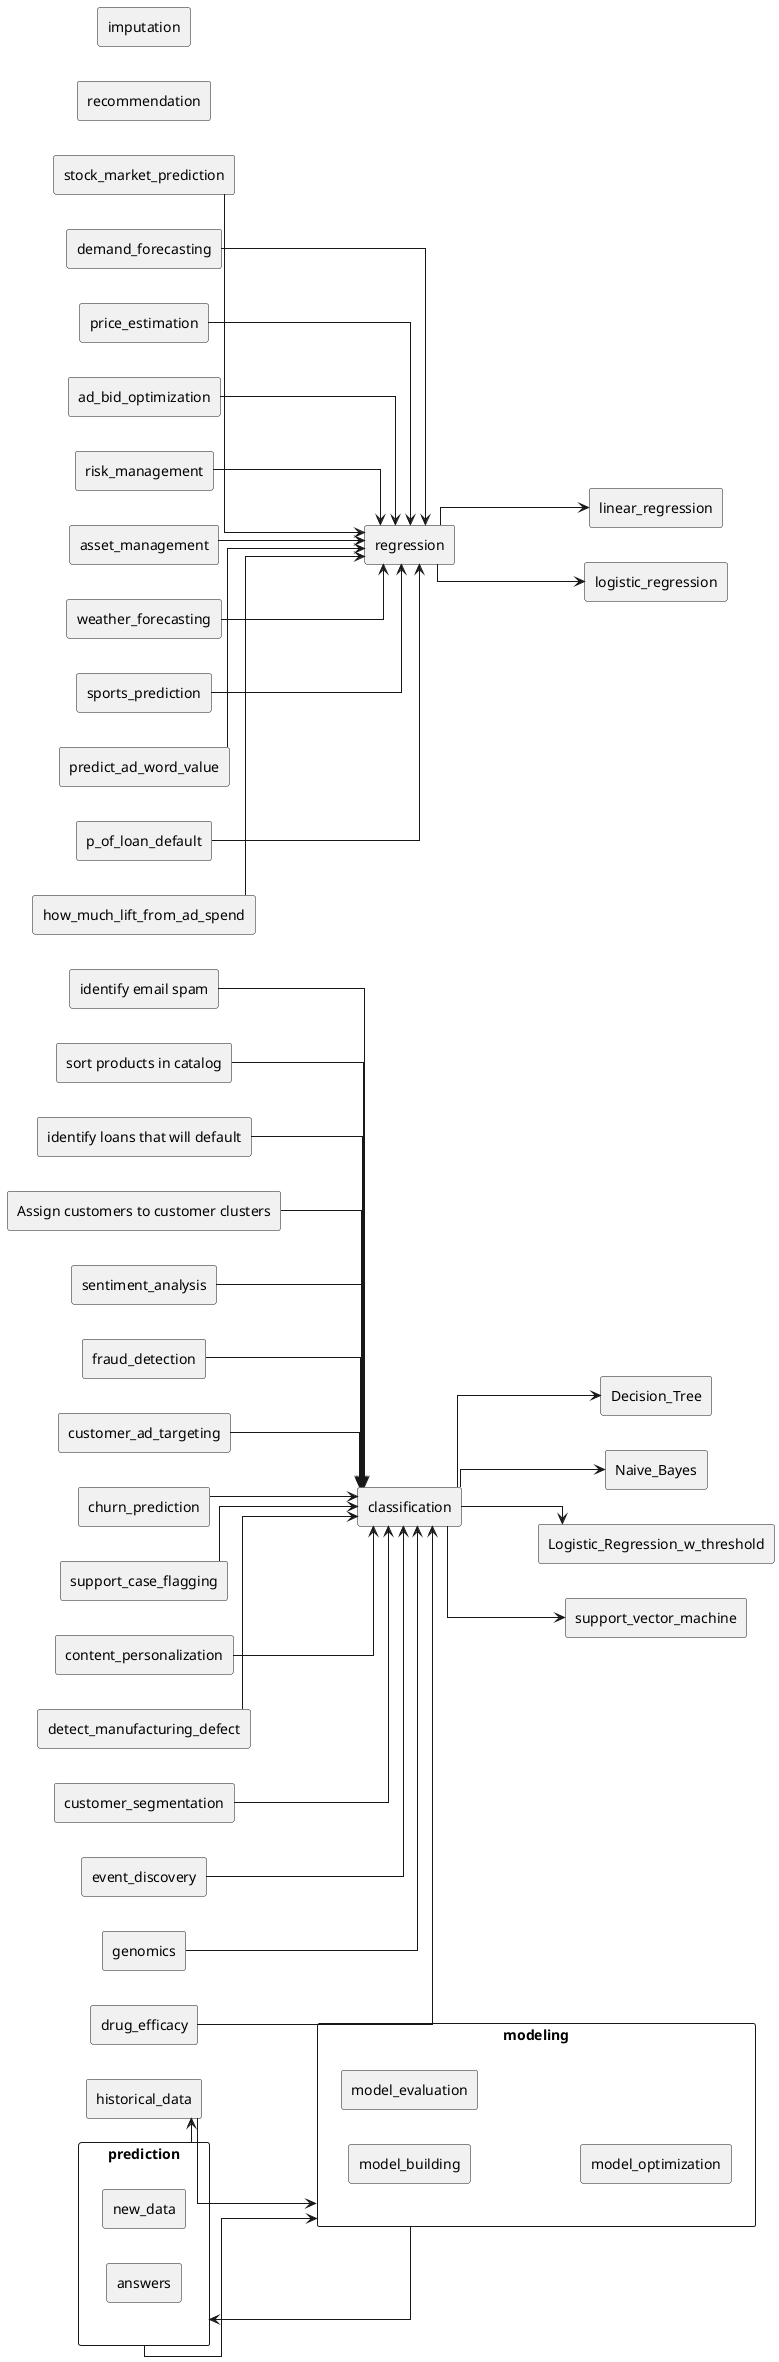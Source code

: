 @startuml
'https://plantuml.com/sequence-diagram
left to right direction
skinparam linetype ortho
' autonumber

rectangle "identify email spam" as spam
rectangle "sort products in catalog" as product_catalog
rectangle "identify loans that will default" as loan_default
rectangle "Assign customers to customer clusters" as customer_clustering
rectangle sentiment_analysis
rectangle fraud_detection
rectangle customer_ad_targeting
rectangle churn_prediction
rectangle support_case_flagging
rectangle content_personalization
rectangle detect_manufacturing_defect
rectangle customer_segmentation
rectangle event_discovery
rectangle genomics
rectangle drug_efficacy

rectangle classification
rectangle regression
rectangle recommendation
rectangle imputation

rectangle Decision_Tree
rectangle Naive_Bayes
rectangle Logistic_Regression_w_threshold
rectangle support_vector_machine

spam --> classification
product_catalog --> classification
loan_default --> classification
customer_clustering --> classification
sentiment_analysis --> classification
fraud_detection --> classification
customer_ad_targeting --> classification
churn_prediction --> classification
support_case_flagging --> classification
content_personalization --> classification
detect_manufacturing_defect --> classification
customer_segmentation --> classification
event_discovery --> classification
genomics --> classification
drug_efficacy --> classification



classification --> Decision_Tree
classification --> Naive_Bayes
classification --> Logistic_Regression_w_threshold
classification --> support_vector_machine


rectangle stock_market_prediction
rectangle demand_forecasting
rectangle price_estimation
rectangle ad_bid_optimization
rectangle risk_management
rectangle asset_management
rectangle weather_forecasting
rectangle sports_prediction
rectangle predict_ad_word_value
rectangle p_of_loan_default
rectangle how_much_lift_from_ad_spend

rectangle linear_regression
rectangle logistic_regression


stock_market_prediction --> regression
demand_forecasting --> regression
price_estimation --> regression
ad_bid_optimization --> regression
risk_management --> regression
asset_management --> regression
weather_forecasting --> regression
sports_prediction --> regression
predict_ad_word_value --> regression
p_of_loan_default --> regression
how_much_lift_from_ad_spend --> regression

regression --> linear_regression
regression --> logistic_regression


'## Task 1
'### Read Data from Delta Table
'Use Spark to read data from the Delta table into a DataFrame.
'Task 2 Manage Data Permissions
'Establish controlled access to the Telco Delta table by granting specific permissions for essential actions.
'Grant permissions for specific actions (e.g., read, write) on the Delta table.

'## Task 3: Show Summary Statistics
'Compute and present key statistical metrics to gain a comprehensive understanding of the Telco dataset.
'- Utilize PySpark to compute and display summary statistics for the Telco dataset.
'+ Include key metrics such as mean, standard deviation, min, max, etc.

'Task 4: Use Data Profiler to Explore DataFrame
'Use the Data Profiler and Visualization Editor tools.
'
'Use the Data Profiler to explore the structure, data types, and basic statistics of the DataFrame.
'- Task 4.1.1: Identify columns with missing values and analyze the percentage of missing data for each column.
'- Task 4.1.2: Review the data types of each column to ensure they match expectations. Identify any columns that might need type conversion.
'- Use Visualization Editor to Check Outliers and Data Distributions:
'- Task 4.2.1: Create a bar chart to visualize the distribution of churned and non-churned customers.
'- Task 4.2.2: Generate a pie chart to visualize the distribution of different contract types.
'- Task 4.2.3: Create a scatter plot to explore the relationship between monthly charges and total charges.
'- Task 4.2.4: Visualize the count of customers for each payment method using a bar chart.
'- Task 4.2.5: Compare monthly charges for different contract types using a box plot.

'## Task 5
'### Drop the Column
'Remove a specific column, enhancing data cleanliness and focus.
'Identify the column that needs to be dropped. For example, let's say we want to drop the 'SeniorCitizen' column.
'Use the appropriate command or method to drop the identified column from the Telco dataset.
'Verify that the column has been successfully dropped by displaying the updated dataset.

' ## Task 7
' ### Read previous versions of the delta table
  'Demonstrate the ability to read data from a specific version of the Delta table.
  'Replace the timestamp in the code with the actual version or timestamp of interest.
' data_scientist --> bronze_table : read raw data from Bronze


rectangle historical_data
rectangle modeling {
    rectangle model_building
    rectangle model_evaluation
    rectangle model_optimization
}

rectangle prediction {
    rectangle new_data
    rectangle answers
}

historical_data --> modeling
modeling --> prediction
prediction --> modeling

prediction --> historical_data


@enduml